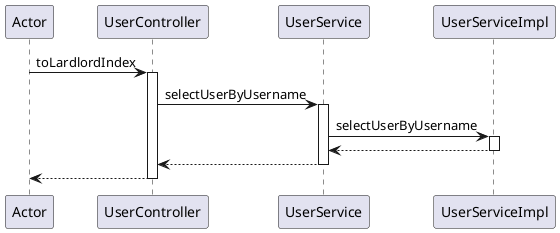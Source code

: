 @startuml
participant Actor
Actor -> UserController : toLardlordIndex
activate UserController
UserController -> UserService : selectUserByUsername
activate UserService
UserService -> UserServiceImpl : selectUserByUsername
activate UserServiceImpl
UserServiceImpl --> UserService
deactivate UserServiceImpl
UserService --> UserController
deactivate UserService
return
@enduml
